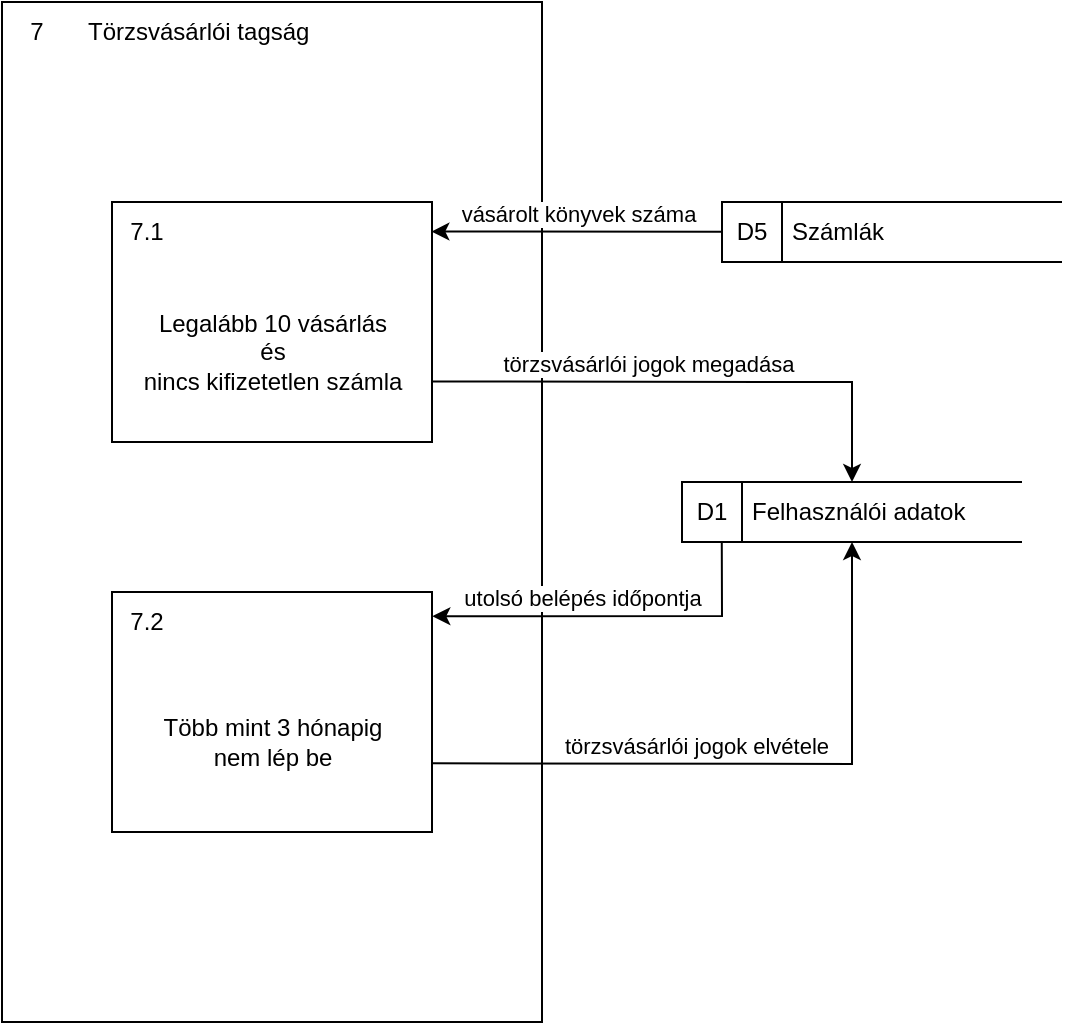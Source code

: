 <mxfile version="20.8.20" type="device"><diagram name="Page-1" id="2gPiRKBRQHzWnU7z_VNi"><mxGraphModel dx="874" dy="520" grid="1" gridSize="10" guides="1" tooltips="1" connect="1" arrows="1" fold="1" page="1" pageScale="1" pageWidth="827" pageHeight="1169" math="0" shadow="0"><root><mxCell id="0"/><mxCell id="1" parent="0"/><mxCell id="vprk4E0cwEVFlIE3kbzq-1" value="" style="html=1;dashed=0;whitespace=wrap;shape=mxgraph.dfd.process;align=center;container=1;collapsible=0;spacingTop=30;" parent="1" vertex="1"><mxGeometry x="290" y="170" width="270" height="510" as="geometry"/></mxCell><mxCell id="vprk4E0cwEVFlIE3kbzq-2" value="7" style="text;html=1;strokeColor=none;fillColor=none;align=center;verticalAlign=middle;whiteSpace=wrap;rounded=0;movable=0;resizable=0;rotatable=0;cloneable=0;deletable=0;connectable=0;allowArrows=0;pointerEvents=1;" parent="vprk4E0cwEVFlIE3kbzq-1" vertex="1"><mxGeometry width="35" height="30" as="geometry"/></mxCell><mxCell id="vprk4E0cwEVFlIE3kbzq-3" value="Törzsvásárlói tagság" style="text;html=1;strokeColor=none;fillColor=none;align=left;verticalAlign=middle;whiteSpace=wrap;rounded=0;movable=0;resizable=0;connectable=0;allowArrows=0;rotatable=0;cloneable=0;deletable=0;spacingLeft=6;autosize=1;resizeWidth=0;" parent="vprk4E0cwEVFlIE3kbzq-1" vertex="1"><mxGeometry x="35" width="140" height="30" as="geometry"/></mxCell><mxCell id="vprk4E0cwEVFlIE3kbzq-10" value="Legalább 10 vásárlás&lt;br&gt;és&lt;br&gt;nincs kifizetetlen számla" style="html=1;dashed=0;whitespace=wrap;shape=mxgraph.dfd.process2;align=center;container=1;collapsible=0;spacingTop=30;" parent="vprk4E0cwEVFlIE3kbzq-1" vertex="1"><mxGeometry x="55" y="100" width="160" height="120" as="geometry"/></mxCell><mxCell id="vprk4E0cwEVFlIE3kbzq-11" value="7.1" style="text;html=1;strokeColor=none;fillColor=none;align=center;verticalAlign=middle;whiteSpace=wrap;rounded=0;connectable=0;allowArrows=0;editable=1;movable=0;resizable=0;rotatable=0;deletable=0;locked=0;cloneable=0;" parent="vprk4E0cwEVFlIE3kbzq-10" vertex="1"><mxGeometry width="35" height="30" as="geometry"/></mxCell><mxCell id="vprk4E0cwEVFlIE3kbzq-12" value="" style="text;strokeColor=none;fillColor=none;align=left;verticalAlign=middle;whiteSpace=wrap;rounded=0;autosize=1;connectable=0;allowArrows=0;movable=0;resizable=0;rotatable=0;deletable=0;cloneable=0;spacingLeft=6;fontStyle=0;html=1;" parent="vprk4E0cwEVFlIE3kbzq-10" vertex="1"><mxGeometry x="35" y="-5" width="50" height="40" as="geometry"/></mxCell><mxCell id="vprk4E0cwEVFlIE3kbzq-13" value="Több mint 3 hónapig&lt;br&gt;nem lép be" style="html=1;dashed=0;whitespace=wrap;shape=mxgraph.dfd.process2;align=center;container=1;collapsible=0;spacingTop=30;" parent="vprk4E0cwEVFlIE3kbzq-1" vertex="1"><mxGeometry x="55" y="295" width="160" height="120" as="geometry"/></mxCell><mxCell id="vprk4E0cwEVFlIE3kbzq-14" value="7.2" style="text;html=1;strokeColor=none;fillColor=none;align=center;verticalAlign=middle;whiteSpace=wrap;rounded=0;connectable=0;allowArrows=0;editable=1;movable=0;resizable=0;rotatable=0;deletable=0;locked=0;cloneable=0;" parent="vprk4E0cwEVFlIE3kbzq-13" vertex="1"><mxGeometry width="35" height="30" as="geometry"/></mxCell><mxCell id="vprk4E0cwEVFlIE3kbzq-15" value="" style="text;strokeColor=none;fillColor=none;align=left;verticalAlign=middle;whiteSpace=wrap;rounded=0;autosize=1;connectable=0;allowArrows=0;movable=0;resizable=0;rotatable=0;deletable=0;cloneable=0;spacingLeft=6;fontStyle=0;html=1;" parent="vprk4E0cwEVFlIE3kbzq-13" vertex="1"><mxGeometry x="35" y="-5" width="50" height="40" as="geometry"/></mxCell><mxCell id="vprk4E0cwEVFlIE3kbzq-16" value="Felhasználói adatok" style="html=1;dashed=0;whitespace=wrap;shape=mxgraph.dfd.dataStoreID;align=left;spacingLeft=33;container=1;collapsible=0;autosize=0;" parent="1" vertex="1"><mxGeometry x="630" y="410" width="170" height="30" as="geometry"/></mxCell><mxCell id="vprk4E0cwEVFlIE3kbzq-17" value="D1" style="text;html=1;strokeColor=none;fillColor=none;align=center;verticalAlign=middle;whiteSpace=wrap;rounded=0;movable=0;resizable=0;rotatable=0;cloneable=0;deletable=0;allowArrows=0;connectable=0;" parent="vprk4E0cwEVFlIE3kbzq-16" vertex="1"><mxGeometry width="30" height="30" as="geometry"/></mxCell><mxCell id="vprk4E0cwEVFlIE3kbzq-20" value="törzsvásárlói jogok megadása" style="endArrow=classic;html=1;rounded=0;verticalAlign=bottom;exitX=0.998;exitY=0.748;exitDx=0;exitDy=0;exitPerimeter=0;" parent="1" source="vprk4E0cwEVFlIE3kbzq-10" target="vprk4E0cwEVFlIE3kbzq-16" edge="1"><mxGeometry x="-0.167" width="50" height="50" relative="1" as="geometry"><mxPoint x="510" y="360" as="sourcePoint"/><mxPoint x="600" y="440" as="targetPoint"/><Array as="points"><mxPoint x="715" y="360"/></Array><mxPoint as="offset"/></mxGeometry></mxCell><mxCell id="vprk4E0cwEVFlIE3kbzq-21" value="törzsvásárlói jogok elvétele" style="endArrow=classic;html=1;rounded=0;verticalAlign=bottom;exitX=1.001;exitY=0.714;exitDx=0;exitDy=0;exitPerimeter=0;" parent="1" source="vprk4E0cwEVFlIE3kbzq-13" target="vprk4E0cwEVFlIE3kbzq-16" edge="1"><mxGeometry x="-0.178" width="50" height="50" relative="1" as="geometry"><mxPoint x="510" y="520" as="sourcePoint"/><mxPoint x="600" y="440" as="targetPoint"/><Array as="points"><mxPoint x="715" y="551"/></Array><mxPoint as="offset"/></mxGeometry></mxCell><mxCell id="vprk4E0cwEVFlIE3kbzq-23" value="utolsó belépés időpontja" style="endArrow=classic;html=1;rounded=0;verticalAlign=bottom;exitX=0.117;exitY=0.99;exitDx=0;exitDy=0;exitPerimeter=0;entryX=1.001;entryY=0.101;entryDx=0;entryDy=0;entryPerimeter=0;" parent="1" source="vprk4E0cwEVFlIE3kbzq-16" target="vprk4E0cwEVFlIE3kbzq-13" edge="1"><mxGeometry x="0.178" width="50" height="50" relative="1" as="geometry"><mxPoint x="630" y="450" as="sourcePoint"/><mxPoint x="510" y="450" as="targetPoint"/><Array as="points"><mxPoint x="650" y="477"/></Array><mxPoint as="offset"/></mxGeometry></mxCell><mxCell id="vprk4E0cwEVFlIE3kbzq-24" value="Számlák" style="html=1;dashed=0;whitespace=wrap;shape=mxgraph.dfd.dataStoreID;align=left;spacingLeft=33;container=1;collapsible=0;autosize=0;" parent="1" vertex="1"><mxGeometry x="650" y="270" width="170" height="30" as="geometry"/></mxCell><mxCell id="vprk4E0cwEVFlIE3kbzq-25" value="D5" style="text;html=1;strokeColor=none;fillColor=none;align=center;verticalAlign=middle;whiteSpace=wrap;rounded=0;movable=0;resizable=0;rotatable=0;cloneable=0;deletable=0;allowArrows=0;connectable=0;" parent="vprk4E0cwEVFlIE3kbzq-24" vertex="1"><mxGeometry width="30" height="30" as="geometry"/></mxCell><mxCell id="vprk4E0cwEVFlIE3kbzq-26" value="vásárolt könyvek száma" style="endArrow=classic;html=1;rounded=0;verticalAlign=bottom;entryX=0.998;entryY=0.123;entryDx=0;entryDy=0;entryPerimeter=0;" parent="1" source="vprk4E0cwEVFlIE3kbzq-24" target="vprk4E0cwEVFlIE3kbzq-10" edge="1"><mxGeometry width="50" height="50" relative="1" as="geometry"><mxPoint x="450" y="360" as="sourcePoint"/><mxPoint x="570" y="360" as="targetPoint"/></mxGeometry></mxCell></root></mxGraphModel></diagram></mxfile>